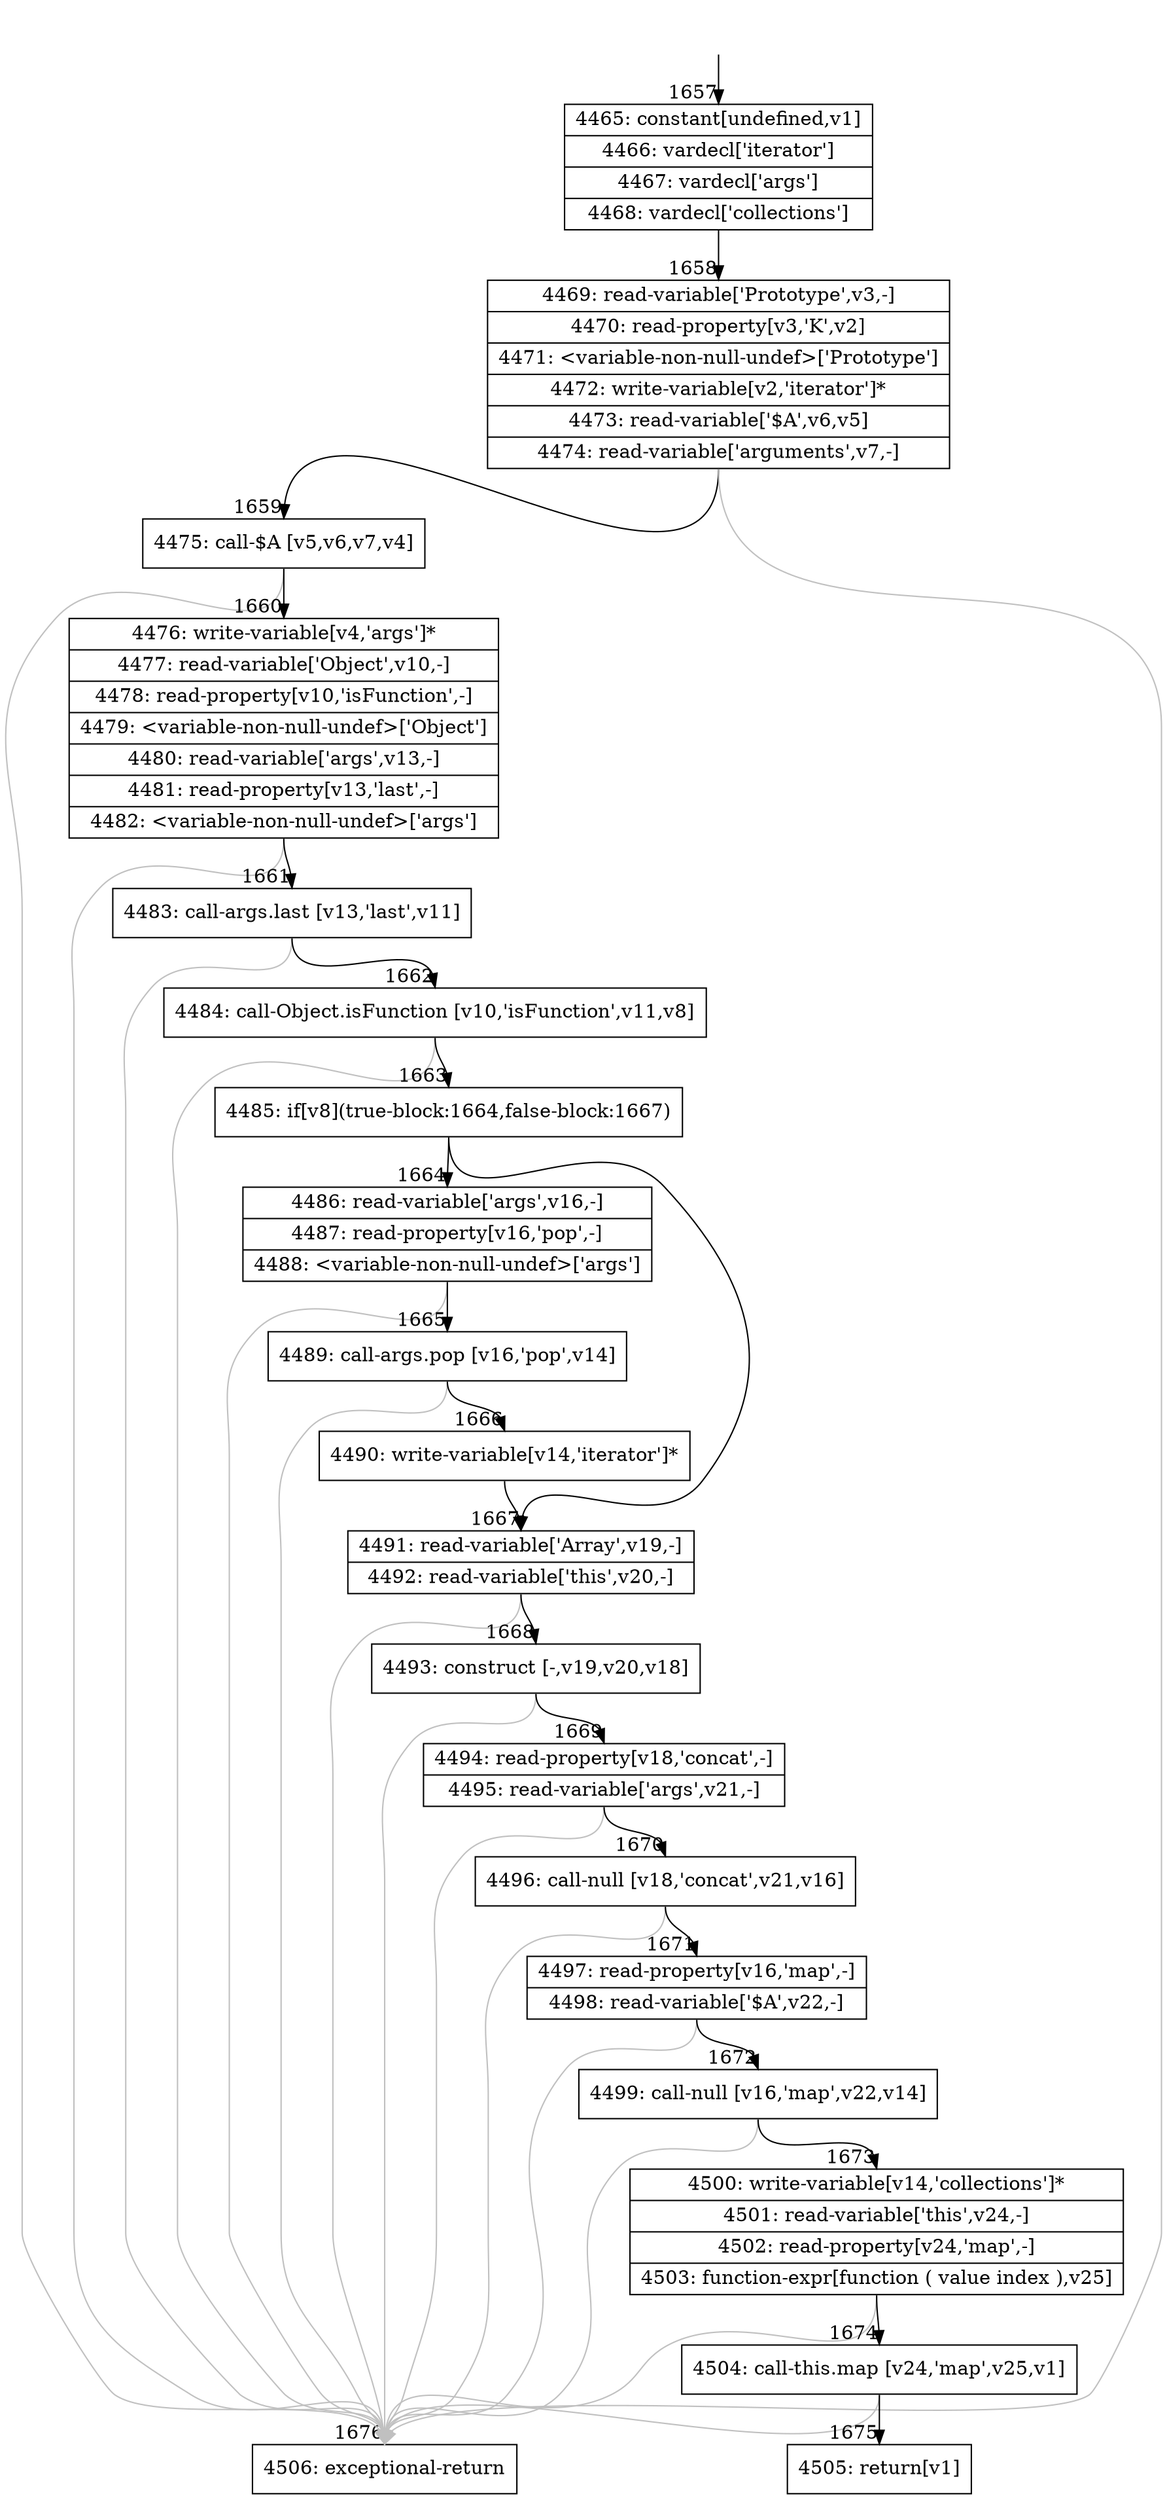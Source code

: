 digraph {
rankdir="TD"
BB_entry148[shape=none,label=""];
BB_entry148 -> BB1657 [tailport=s, headport=n, headlabel="    1657"]
BB1657 [shape=record label="{4465: constant[undefined,v1]|4466: vardecl['iterator']|4467: vardecl['args']|4468: vardecl['collections']}" ] 
BB1657 -> BB1658 [tailport=s, headport=n, headlabel="      1658"]
BB1658 [shape=record label="{4469: read-variable['Prototype',v3,-]|4470: read-property[v3,'K',v2]|4471: \<variable-non-null-undef\>['Prototype']|4472: write-variable[v2,'iterator']*|4473: read-variable['$A',v6,v5]|4474: read-variable['arguments',v7,-]}" ] 
BB1658 -> BB1659 [tailport=s, headport=n, headlabel="      1659"]
BB1658 -> BB1676 [tailport=s, headport=n, color=gray, headlabel="      1676"]
BB1659 [shape=record label="{4475: call-$A [v5,v6,v7,v4]}" ] 
BB1659 -> BB1660 [tailport=s, headport=n, headlabel="      1660"]
BB1659 -> BB1676 [tailport=s, headport=n, color=gray]
BB1660 [shape=record label="{4476: write-variable[v4,'args']*|4477: read-variable['Object',v10,-]|4478: read-property[v10,'isFunction',-]|4479: \<variable-non-null-undef\>['Object']|4480: read-variable['args',v13,-]|4481: read-property[v13,'last',-]|4482: \<variable-non-null-undef\>['args']}" ] 
BB1660 -> BB1661 [tailport=s, headport=n, headlabel="      1661"]
BB1660 -> BB1676 [tailport=s, headport=n, color=gray]
BB1661 [shape=record label="{4483: call-args.last [v13,'last',v11]}" ] 
BB1661 -> BB1662 [tailport=s, headport=n, headlabel="      1662"]
BB1661 -> BB1676 [tailport=s, headport=n, color=gray]
BB1662 [shape=record label="{4484: call-Object.isFunction [v10,'isFunction',v11,v8]}" ] 
BB1662 -> BB1663 [tailport=s, headport=n, headlabel="      1663"]
BB1662 -> BB1676 [tailport=s, headport=n, color=gray]
BB1663 [shape=record label="{4485: if[v8](true-block:1664,false-block:1667)}" ] 
BB1663 -> BB1664 [tailport=s, headport=n, headlabel="      1664"]
BB1663 -> BB1667 [tailport=s, headport=n, headlabel="      1667"]
BB1664 [shape=record label="{4486: read-variable['args',v16,-]|4487: read-property[v16,'pop',-]|4488: \<variable-non-null-undef\>['args']}" ] 
BB1664 -> BB1665 [tailport=s, headport=n, headlabel="      1665"]
BB1664 -> BB1676 [tailport=s, headport=n, color=gray]
BB1665 [shape=record label="{4489: call-args.pop [v16,'pop',v14]}" ] 
BB1665 -> BB1666 [tailport=s, headport=n, headlabel="      1666"]
BB1665 -> BB1676 [tailport=s, headport=n, color=gray]
BB1666 [shape=record label="{4490: write-variable[v14,'iterator']*}" ] 
BB1666 -> BB1667 [tailport=s, headport=n]
BB1667 [shape=record label="{4491: read-variable['Array',v19,-]|4492: read-variable['this',v20,-]}" ] 
BB1667 -> BB1668 [tailport=s, headport=n, headlabel="      1668"]
BB1667 -> BB1676 [tailport=s, headport=n, color=gray]
BB1668 [shape=record label="{4493: construct [-,v19,v20,v18]}" ] 
BB1668 -> BB1669 [tailport=s, headport=n, headlabel="      1669"]
BB1668 -> BB1676 [tailport=s, headport=n, color=gray]
BB1669 [shape=record label="{4494: read-property[v18,'concat',-]|4495: read-variable['args',v21,-]}" ] 
BB1669 -> BB1670 [tailport=s, headport=n, headlabel="      1670"]
BB1669 -> BB1676 [tailport=s, headport=n, color=gray]
BB1670 [shape=record label="{4496: call-null [v18,'concat',v21,v16]}" ] 
BB1670 -> BB1671 [tailport=s, headport=n, headlabel="      1671"]
BB1670 -> BB1676 [tailport=s, headport=n, color=gray]
BB1671 [shape=record label="{4497: read-property[v16,'map',-]|4498: read-variable['$A',v22,-]}" ] 
BB1671 -> BB1672 [tailport=s, headport=n, headlabel="      1672"]
BB1671 -> BB1676 [tailport=s, headport=n, color=gray]
BB1672 [shape=record label="{4499: call-null [v16,'map',v22,v14]}" ] 
BB1672 -> BB1673 [tailport=s, headport=n, headlabel="      1673"]
BB1672 -> BB1676 [tailport=s, headport=n, color=gray]
BB1673 [shape=record label="{4500: write-variable[v14,'collections']*|4501: read-variable['this',v24,-]|4502: read-property[v24,'map',-]|4503: function-expr[function ( value index ),v25]}" ] 
BB1673 -> BB1674 [tailport=s, headport=n, headlabel="      1674"]
BB1673 -> BB1676 [tailport=s, headport=n, color=gray]
BB1674 [shape=record label="{4504: call-this.map [v24,'map',v25,v1]}" ] 
BB1674 -> BB1675 [tailport=s, headport=n, headlabel="      1675"]
BB1674 -> BB1676 [tailport=s, headport=n, color=gray]
BB1675 [shape=record label="{4505: return[v1]}" ] 
BB1676 [shape=record label="{4506: exceptional-return}" ] 
//#$~ 1045
}
